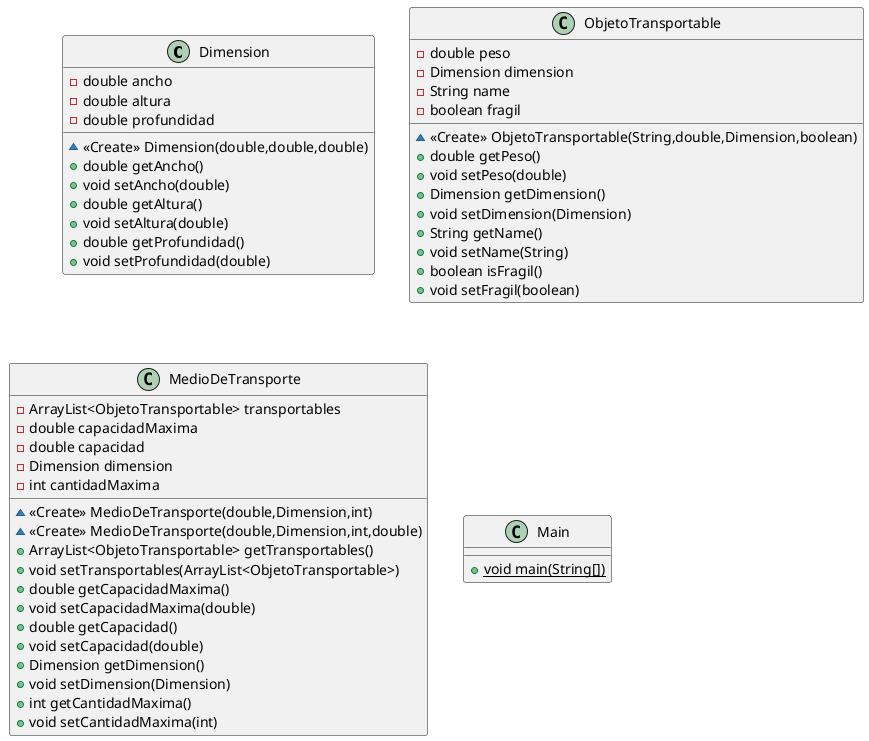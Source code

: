 @startuml
class Dimension {
- double ancho
- double altura
- double profundidad
~ <<Create>> Dimension(double,double,double)
+ double getAncho()
+ void setAncho(double)
+ double getAltura()
+ void setAltura(double)
+ double getProfundidad()
+ void setProfundidad(double)
}
class ObjetoTransportable {
- double peso
- Dimension dimension
- String name
- boolean fragil
~ <<Create>> ObjetoTransportable(String,double,Dimension,boolean)
+ double getPeso()
+ void setPeso(double)
+ Dimension getDimension()
+ void setDimension(Dimension)
+ String getName()
+ void setName(String)
+ boolean isFragil()
+ void setFragil(boolean)
}
class MedioDeTransporte {
- ArrayList<ObjetoTransportable> transportables
- double capacidadMaxima
- double capacidad
- Dimension dimension
- int cantidadMaxima
~ <<Create>> MedioDeTransporte(double,Dimension,int)
~ <<Create>> MedioDeTransporte(double,Dimension,int,double)
+ ArrayList<ObjetoTransportable> getTransportables()
+ void setTransportables(ArrayList<ObjetoTransportable>)
+ double getCapacidadMaxima()
+ void setCapacidadMaxima(double)
+ double getCapacidad()
+ void setCapacidad(double)
+ Dimension getDimension()
+ void setDimension(Dimension)
+ int getCantidadMaxima()
+ void setCantidadMaxima(int)
}
class Main {
+ {static} void main(String[])
}
@enduml
